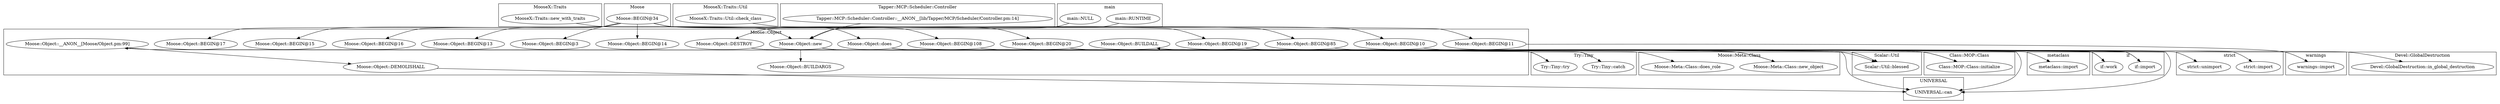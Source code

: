digraph {
graph [overlap=false]
subgraph cluster_MooseX_Traits {
	label="MooseX::Traits";
	"MooseX::Traits::new_with_traits";
}
subgraph cluster_Moose {
	label="Moose";
	"Moose::BEGIN@34";
}
subgraph cluster_Try_Tiny {
	label="Try::Tiny";
	"Try::Tiny::catch";
	"Try::Tiny::try";
}
subgraph cluster_metaclass {
	label="metaclass";
	"metaclass::import";
}
subgraph cluster_UNIVERSAL {
	label="UNIVERSAL";
	"UNIVERSAL::can";
}
subgraph cluster_Moose_Meta_Class {
	label="Moose::Meta::Class";
	"Moose::Meta::Class::new_object";
	"Moose::Meta::Class::does_role";
}
subgraph cluster_Devel_GlobalDestruction {
	label="Devel::GlobalDestruction";
	"Devel::GlobalDestruction::in_global_destruction";
}
subgraph cluster_if {
	label="if";
	"if::import";
	"if::work";
}
subgraph cluster_warnings {
	label="warnings";
	"warnings::import";
}
subgraph cluster_MooseX_Traits_Util {
	label="MooseX::Traits::Util";
	"MooseX::Traits::Util::check_class";
}
subgraph cluster_Scalar_Util {
	label="Scalar::Util";
	"Scalar::Util::blessed";
}
subgraph cluster_Tapper_MCP_Scheduler_Controller {
	label="Tapper::MCP::Scheduler::Controller";
	"Tapper::MCP::Scheduler::Controller::__ANON__[lib/Tapper/MCP/Scheduler/Controller.pm:14]";
}
subgraph cluster_strict {
	label="strict";
	"strict::import";
	"strict::unimport";
}
subgraph cluster_Class_MOP_Class {
	label="Class::MOP::Class";
	"Class::MOP::Class::initialize";
}
subgraph cluster_Moose_Object {
	label="Moose::Object";
	"Moose::Object::does";
	"Moose::Object::new";
	"Moose::Object::BEGIN@108";
	"Moose::Object::BEGIN@14";
	"Moose::Object::BEGIN@3";
	"Moose::Object::BEGIN@16";
	"Moose::Object::BUILDARGS";
	"Moose::Object::BEGIN@20";
	"Moose::Object::BUILDALL";
	"Moose::Object::BEGIN@15";
	"Moose::Object::BEGIN@17";
	"Moose::Object::DESTROY";
	"Moose::Object::BEGIN@13";
	"Moose::Object::BEGIN@85";
	"Moose::Object::BEGIN@11";
	"Moose::Object::DEMOLISHALL";
	"Moose::Object::BEGIN@19";
	"Moose::Object::__ANON__[Moose/Object.pm:99]";
	"Moose::Object::BEGIN@10";
}
subgraph cluster_main {
	label="main";
	"main::NULL";
	"main::RUNTIME";
}
"Moose::Object::DESTROY" -> "Try::Tiny::try";
"Moose::BEGIN@34" -> "Moose::Object::BEGIN@17";
"Moose::BEGIN@34" -> "Moose::Object::BEGIN@11";
"Try::Tiny::try" -> "Moose::Object::__ANON__[Moose/Object.pm:99]";
"Moose::BEGIN@34" -> "Moose::Object::BEGIN@16";
"Moose::Object::new" -> "Moose::Object::BUILDARGS";
"Moose::Object::does" -> "Scalar::Util::blessed";
"Moose::Object::new" -> "Scalar::Util::blessed";
"Moose::BEGIN@34" -> "Moose::Object::BEGIN@15";
"Moose::Object::BEGIN@20" -> "metaclass::import";
"Moose::BEGIN@34" -> "Moose::Object::BEGIN@20";
"Moose::Object::DESTROY" -> "Try::Tiny::catch";
"main::NULL" -> "Moose::Object::DESTROY";
"Moose::Object::BEGIN@108" -> "UNIVERSAL::can";
"Moose::Object::does" -> "UNIVERSAL::can";
"Moose::Object::DEMOLISHALL" -> "UNIVERSAL::can";
"Moose::Object::BUILDALL" -> "UNIVERSAL::can";
"Moose::BEGIN@34" -> "Moose::Object::BEGIN@10";
"Moose::Object::BEGIN@85" -> "strict::unimport";
"Moose::Object::BEGIN@11" -> "warnings::import";
"Moose::Object::does" -> "Moose::Meta::Class::does_role";
"Moose::Object::new" -> "Moose::Meta::Class::new_object";
"Moose::Object::does" -> "Class::MOP::Class::initialize";
"Moose::Object::new" -> "Class::MOP::Class::initialize";
"Moose::Meta::Class::new_object" -> "Moose::Object::BUILDALL";
"Moose::Object::BEGIN@10" -> "strict::import";
"Moose::BEGIN@34" -> "Moose::Object::BEGIN@108";
"Moose::Object::__ANON__[Moose/Object.pm:99]" -> "Moose::Object::DEMOLISHALL";
"MooseX::Traits::new_with_traits" -> "Moose::Object::new";
"Tapper::MCP::Scheduler::Controller::__ANON__[lib/Tapper/MCP/Scheduler/Controller.pm:14]" -> "Moose::Object::new";
"main::RUNTIME" -> "Moose::Object::new";
"Moose::Object::BEGIN@19" -> "if::work";
"Moose::Object::BEGIN@20" -> "if::work";
"Moose::BEGIN@34" -> "Moose::Object::BEGIN@3";
"Moose::BEGIN@34" -> "Moose::Object::BEGIN@13";
"Moose::BEGIN@34" -> "Moose::Object::BEGIN@19";
"MooseX::Traits::Util::check_class" -> "Moose::Object::does";
"Moose::Object::__ANON__[Moose/Object.pm:99]" -> "Devel::GlobalDestruction::in_global_destruction";
"Moose::Object::BEGIN@20" -> "if::import";
"Moose::Object::BEGIN@19" -> "if::import";
"Moose::BEGIN@34" -> "Moose::Object::BEGIN@14";
"Moose::BEGIN@34" -> "Moose::Object::BEGIN@85";
}

